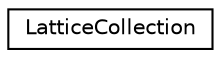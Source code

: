 digraph "Graphical Class Hierarchy"
{
 // LATEX_PDF_SIZE
  edge [fontname="Helvetica",fontsize="10",labelfontname="Helvetica",labelfontsize="10"];
  node [fontname="Helvetica",fontsize="10",shape=record];
  rankdir="LR";
  Node0 [label="LatticeCollection",height=0.2,width=0.4,color="black", fillcolor="white", style="filled",URL="$class_lattice_collection.html",tooltip=" "];
}
